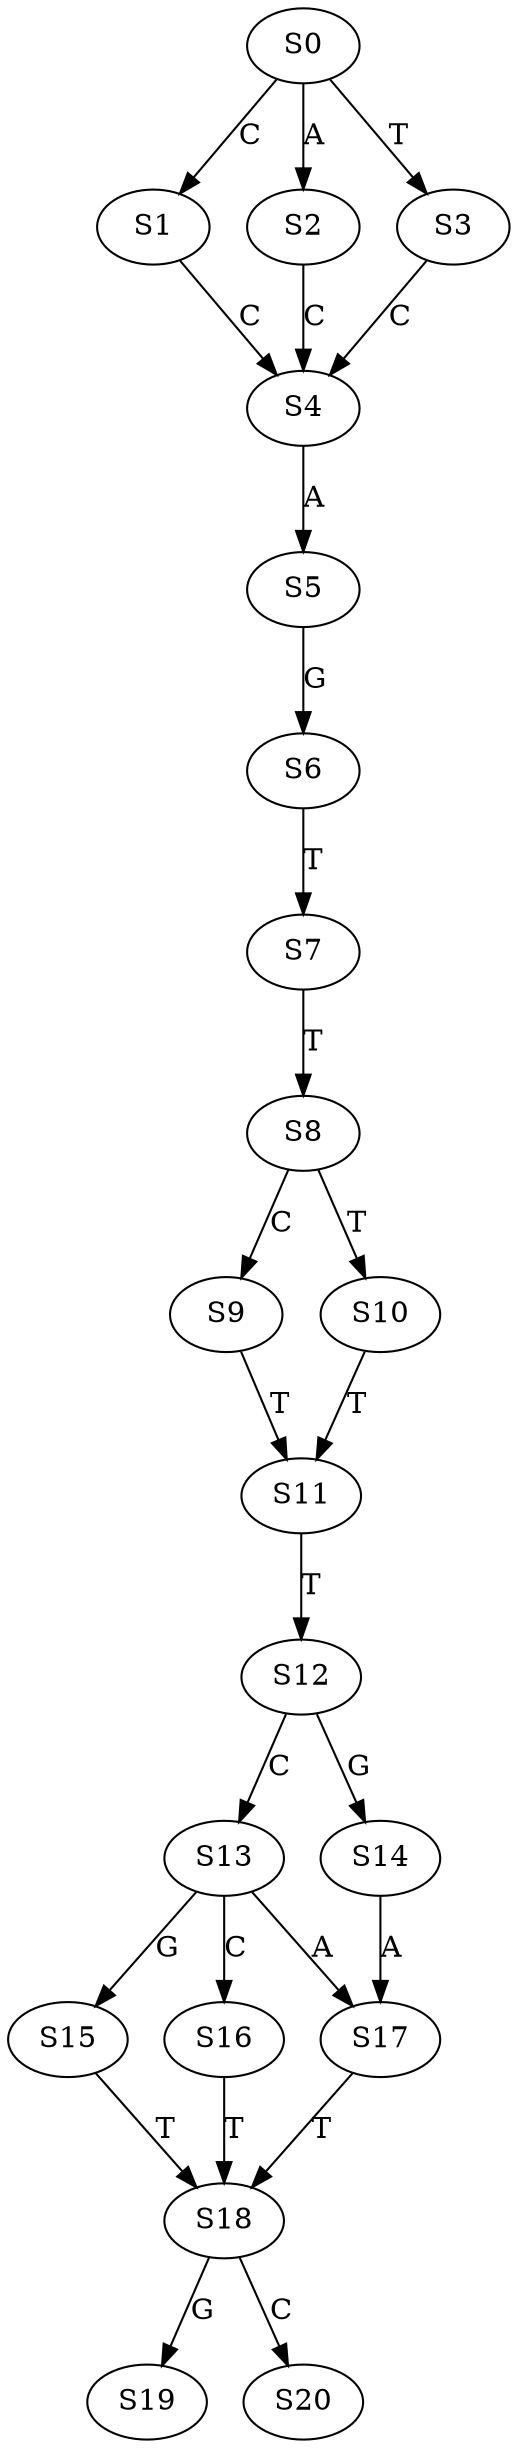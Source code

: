 strict digraph  {
	S0 -> S1 [ label = C ];
	S0 -> S2 [ label = A ];
	S0 -> S3 [ label = T ];
	S1 -> S4 [ label = C ];
	S2 -> S4 [ label = C ];
	S3 -> S4 [ label = C ];
	S4 -> S5 [ label = A ];
	S5 -> S6 [ label = G ];
	S6 -> S7 [ label = T ];
	S7 -> S8 [ label = T ];
	S8 -> S9 [ label = C ];
	S8 -> S10 [ label = T ];
	S9 -> S11 [ label = T ];
	S10 -> S11 [ label = T ];
	S11 -> S12 [ label = T ];
	S12 -> S13 [ label = C ];
	S12 -> S14 [ label = G ];
	S13 -> S15 [ label = G ];
	S13 -> S16 [ label = C ];
	S13 -> S17 [ label = A ];
	S14 -> S17 [ label = A ];
	S15 -> S18 [ label = T ];
	S16 -> S18 [ label = T ];
	S17 -> S18 [ label = T ];
	S18 -> S19 [ label = G ];
	S18 -> S20 [ label = C ];
}
